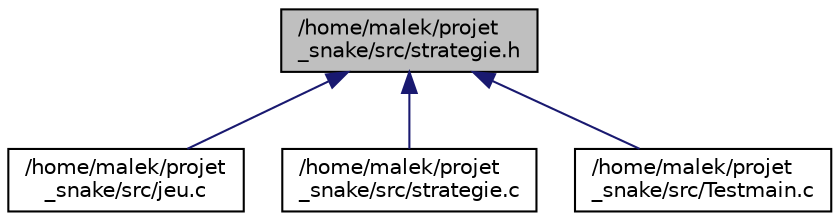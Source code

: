 digraph "/home/malek/projet_snake/src/strategie.h"
{
  edge [fontname="Helvetica",fontsize="10",labelfontname="Helvetica",labelfontsize="10"];
  node [fontname="Helvetica",fontsize="10",shape=record];
  Node1 [label="/home/malek/projet\l_snake/src/strategie.h",height=0.2,width=0.4,color="black", fillcolor="grey75", style="filled", fontcolor="black"];
  Node1 -> Node2 [dir="back",color="midnightblue",fontsize="10",style="solid",fontname="Helvetica"];
  Node2 [label="/home/malek/projet\l_snake/src/jeu.c",height=0.2,width=0.4,color="black", fillcolor="white", style="filled",URL="$jeu_8c.html",tooltip="Ce source contient l&#39;implementation des fonctions gerant les fonctions prncipales du jeu..."];
  Node1 -> Node3 [dir="back",color="midnightblue",fontsize="10",style="solid",fontname="Helvetica"];
  Node3 [label="/home/malek/projet\l_snake/src/strategie.c",height=0.2,width=0.4,color="black", fillcolor="white", style="filled",URL="$strategie_8c.html"];
  Node1 -> Node4 [dir="back",color="midnightblue",fontsize="10",style="solid",fontname="Helvetica"];
  Node4 [label="/home/malek/projet\l_snake/src/Testmain.c",height=0.2,width=0.4,color="black", fillcolor="white", style="filled",URL="$_testmain_8c.html",tooltip="permet de tester les fonctions du jeu Test la mise de fruit / les strategies Offensive Defensive / le..."];
}
